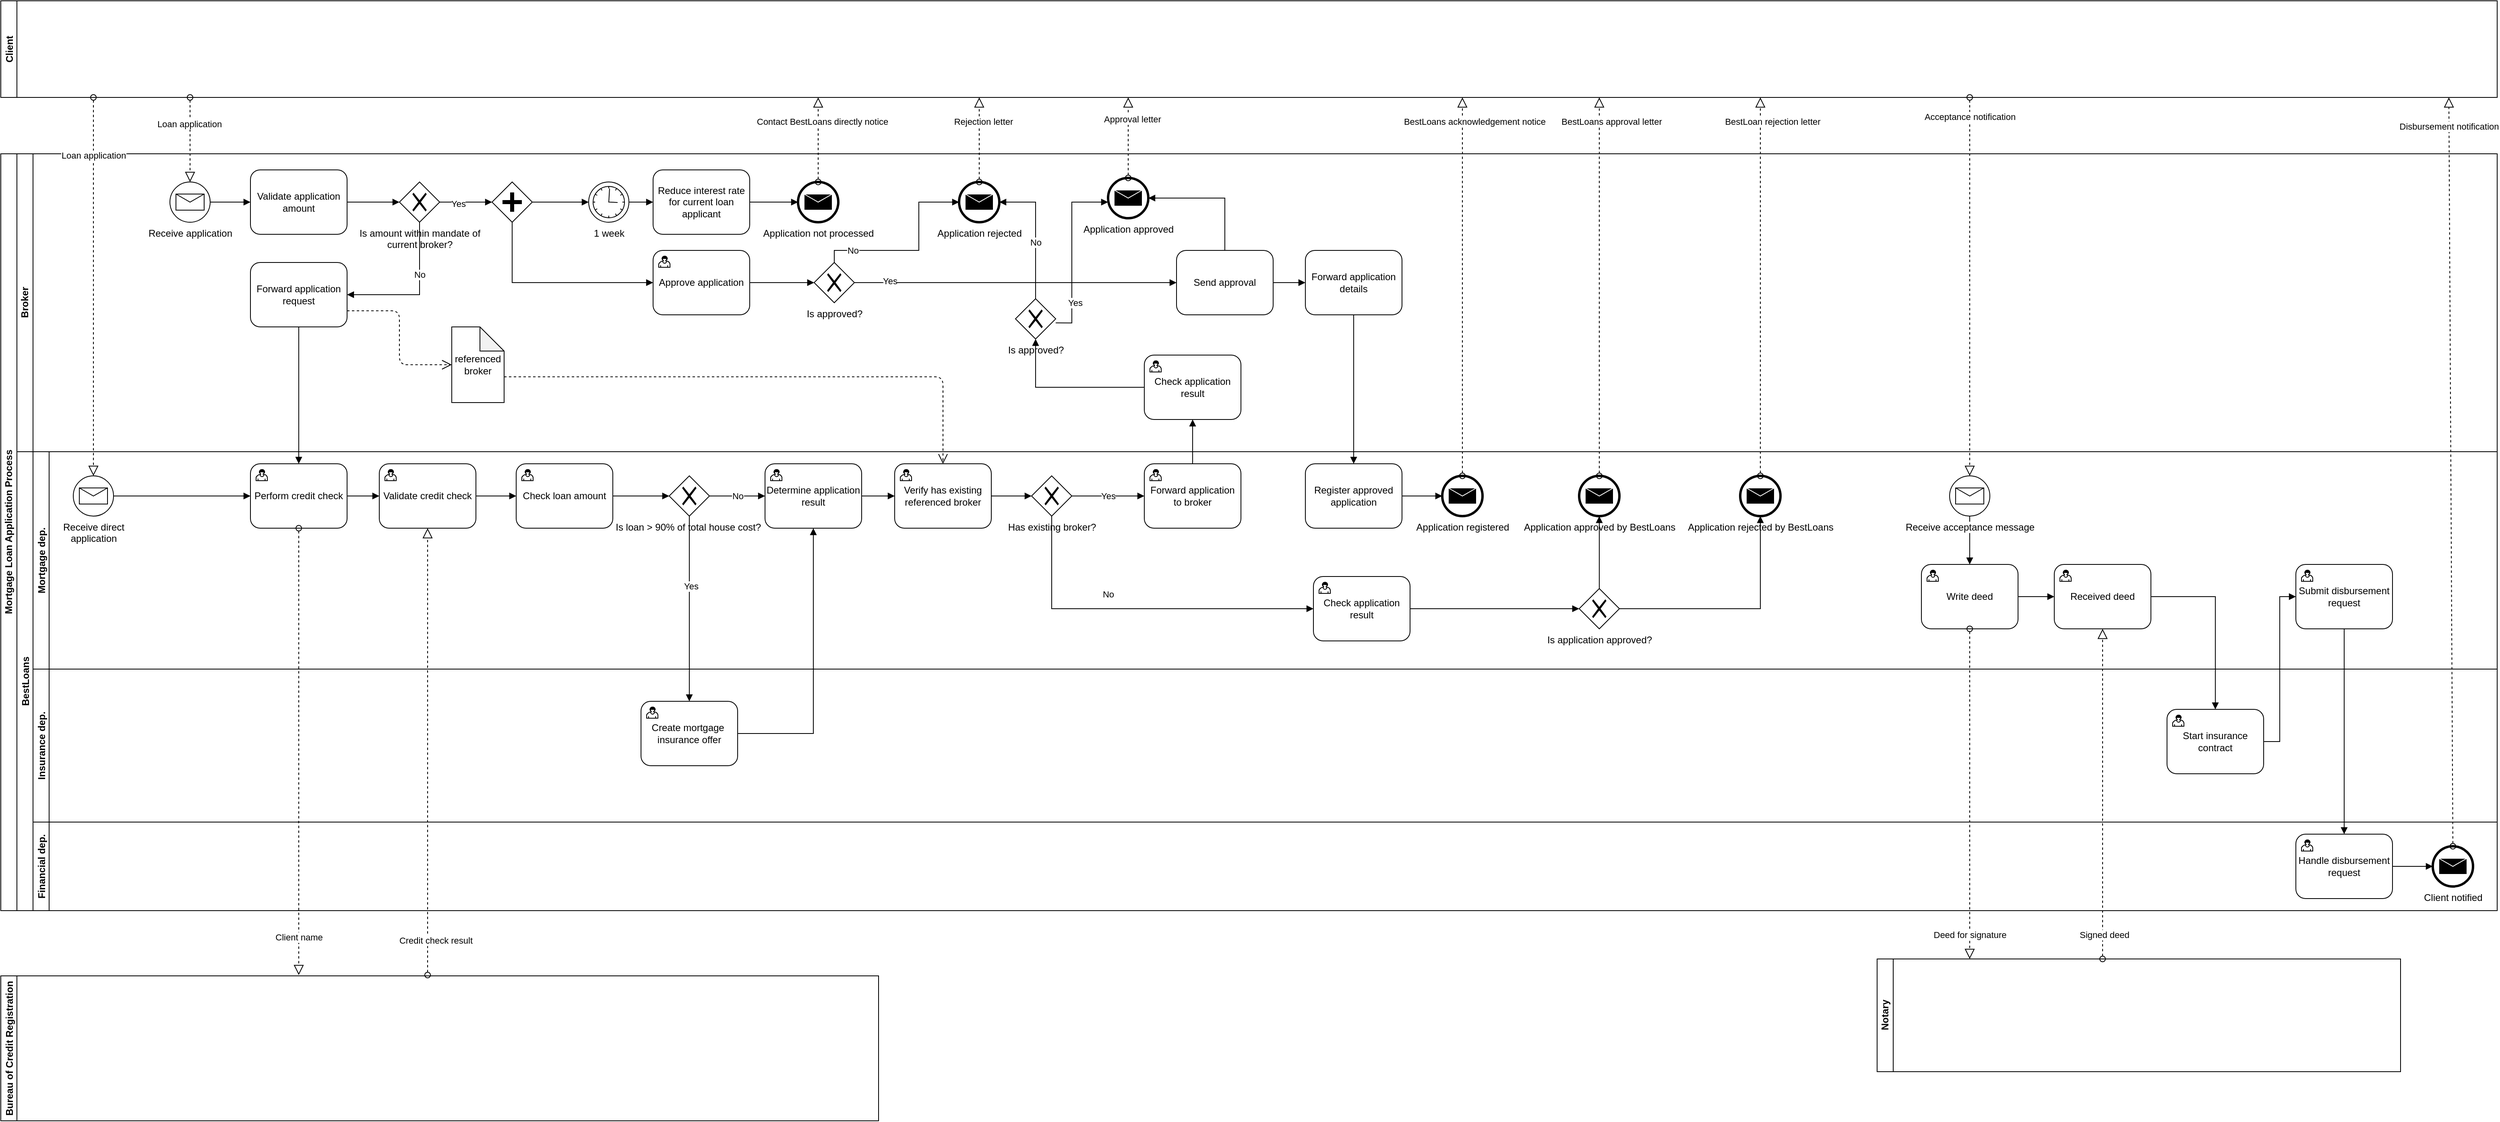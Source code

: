 <mxfile version="13.7.3" type="github">
  <diagram name="Page-1" id="2a216829-ef6e-dabb-86c1-c78162f3ba2b">
    <mxGraphModel dx="2163" dy="1298" grid="1" gridSize="10" guides="1" tooltips="1" connect="1" arrows="1" fold="1" page="1" pageScale="1" pageWidth="1169" pageHeight="827" background="#ffffff" math="0" shadow="0">
      <root>
        <mxCell id="0" />
        <mxCell id="1" parent="0" />
        <mxCell id="wCzeHHn4DnTlApi-bYVN-5" value="Bureau of Credit Registration" style="swimlane;startSize=20;horizontal=0;" vertex="1" parent="1">
          <mxGeometry x="220" y="1241" width="1090" height="180" as="geometry" />
        </mxCell>
        <mxCell id="wCzeHHn4DnTlApi-bYVN-6" value="Client" style="swimlane;startSize=20;horizontal=0;" vertex="1" parent="1">
          <mxGeometry x="220" y="30" width="3100" height="120" as="geometry" />
        </mxCell>
        <mxCell id="wCzeHHn4DnTlApi-bYVN-1" value="Mortgage Loan Application Process" style="swimlane;html=1;childLayout=stackLayout;resizeParent=1;resizeParentMax=0;horizontal=0;startSize=20;horizontalStack=0;" vertex="1" parent="1">
          <mxGeometry x="220" y="220" width="3100" height="940" as="geometry" />
        </mxCell>
        <mxCell id="wCzeHHn4DnTlApi-bYVN-3" value="Broker" style="swimlane;html=1;startSize=20;horizontal=0;" vertex="1" parent="wCzeHHn4DnTlApi-bYVN-1">
          <mxGeometry x="20" width="3080" height="370" as="geometry" />
        </mxCell>
        <mxCell id="wCzeHHn4DnTlApi-bYVN-21" style="edgeStyle=orthogonalEdgeStyle;rounded=0;orthogonalLoop=1;jettySize=auto;html=1;entryX=0;entryY=0.5;entryDx=0;entryDy=0;endArrow=block;endFill=1;" edge="1" parent="wCzeHHn4DnTlApi-bYVN-3" source="wCzeHHn4DnTlApi-bYVN-14" target="wCzeHHn4DnTlApi-bYVN-17">
          <mxGeometry relative="1" as="geometry" />
        </mxCell>
        <mxCell id="wCzeHHn4DnTlApi-bYVN-32" style="edgeStyle=orthogonalEdgeStyle;rounded=0;orthogonalLoop=1;jettySize=auto;html=1;entryX=0;entryY=0.5;entryDx=0;entryDy=0;endArrow=block;endFill=1;exitX=0.5;exitY=1;exitDx=0;exitDy=0;" edge="1" parent="wCzeHHn4DnTlApi-bYVN-3" source="wCzeHHn4DnTlApi-bYVN-31" target="wCzeHHn4DnTlApi-bYVN-25">
          <mxGeometry relative="1" as="geometry" />
        </mxCell>
        <mxCell id="wCzeHHn4DnTlApi-bYVN-42" style="edgeStyle=orthogonalEdgeStyle;rounded=0;orthogonalLoop=1;jettySize=auto;html=1;entryX=0;entryY=0.5;entryDx=0;entryDy=0;endArrow=block;endFill=1;" edge="1" parent="wCzeHHn4DnTlApi-bYVN-3" source="wCzeHHn4DnTlApi-bYVN-25" target="wCzeHHn4DnTlApi-bYVN-41">
          <mxGeometry relative="1" as="geometry" />
        </mxCell>
        <mxCell id="wCzeHHn4DnTlApi-bYVN-47" value="Application approved" style="shape=mxgraph.bpmn.shape;html=1;verticalLabelPosition=bottom;labelBackgroundColor=#ffffff;verticalAlign=top;align=center;perimeter=ellipsePerimeter;outlineConnect=0;outline=end;symbol=message;" vertex="1" parent="wCzeHHn4DnTlApi-bYVN-3">
          <mxGeometry x="1355" y="30" width="50" height="50" as="geometry" />
        </mxCell>
        <mxCell id="wCzeHHn4DnTlApi-bYVN-44" value="Application rejected" style="shape=mxgraph.bpmn.shape;html=1;verticalLabelPosition=bottom;labelBackgroundColor=#ffffff;verticalAlign=top;align=center;perimeter=ellipsePerimeter;outlineConnect=0;outline=end;symbol=message;" vertex="1" parent="wCzeHHn4DnTlApi-bYVN-3">
          <mxGeometry x="1170" y="35" width="50" height="50" as="geometry" />
        </mxCell>
        <mxCell id="wCzeHHn4DnTlApi-bYVN-35" value="Application not processed" style="shape=mxgraph.bpmn.shape;html=1;verticalLabelPosition=bottom;labelBackgroundColor=#ffffff;verticalAlign=top;align=center;perimeter=ellipsePerimeter;outlineConnect=0;outline=end;symbol=message;" vertex="1" parent="wCzeHHn4DnTlApi-bYVN-3">
          <mxGeometry x="970" y="35" width="50" height="50" as="geometry" />
        </mxCell>
        <mxCell id="wCzeHHn4DnTlApi-bYVN-43" style="edgeStyle=orthogonalEdgeStyle;rounded=0;orthogonalLoop=1;jettySize=auto;html=1;entryX=0;entryY=0.5;entryDx=0;entryDy=0;endArrow=block;endFill=1;" edge="1" parent="wCzeHHn4DnTlApi-bYVN-3" source="wCzeHHn4DnTlApi-bYVN-31" target="wCzeHHn4DnTlApi-bYVN-28">
          <mxGeometry relative="1" as="geometry" />
        </mxCell>
        <mxCell id="wCzeHHn4DnTlApi-bYVN-17" value="Validate application&lt;br&gt;amount" style="html=1;whiteSpace=wrap;rounded=1;dropTarget=0;" vertex="1" parent="wCzeHHn4DnTlApi-bYVN-3">
          <mxGeometry x="290" y="20" width="120" height="80" as="geometry" />
        </mxCell>
        <mxCell id="wCzeHHn4DnTlApi-bYVN-14" value="Receive application" style="shape=mxgraph.bpmn.shape;html=1;verticalLabelPosition=bottom;labelBackgroundColor=#ffffff;verticalAlign=top;align=center;perimeter=ellipsePerimeter;outlineConnect=0;outline=standard;symbol=message;" vertex="1" parent="wCzeHHn4DnTlApi-bYVN-3">
          <mxGeometry x="190" y="35" width="50" height="50" as="geometry" />
        </mxCell>
        <mxCell id="wCzeHHn4DnTlApi-bYVN-23" style="edgeStyle=orthogonalEdgeStyle;rounded=0;orthogonalLoop=1;jettySize=auto;html=1;entryX=0;entryY=0.5;entryDx=0;entryDy=0;endArrow=block;endFill=1;" edge="1" parent="wCzeHHn4DnTlApi-bYVN-3" source="wCzeHHn4DnTlApi-bYVN-17" target="wCzeHHn4DnTlApi-bYVN-22">
          <mxGeometry relative="1" as="geometry" />
        </mxCell>
        <mxCell id="wCzeHHn4DnTlApi-bYVN-24" style="edgeStyle=orthogonalEdgeStyle;rounded=0;orthogonalLoop=1;jettySize=auto;html=1;endArrow=block;endFill=1;entryX=0;entryY=0.5;entryDx=0;entryDy=0;" edge="1" parent="wCzeHHn4DnTlApi-bYVN-3" source="wCzeHHn4DnTlApi-bYVN-22" target="wCzeHHn4DnTlApi-bYVN-31">
          <mxGeometry relative="1" as="geometry">
            <mxPoint x="740" y="60" as="targetPoint" />
          </mxGeometry>
        </mxCell>
        <mxCell id="wCzeHHn4DnTlApi-bYVN-30" value="Yes" style="edgeLabel;html=1;align=center;verticalAlign=middle;resizable=0;points=[];" vertex="1" connectable="0" parent="wCzeHHn4DnTlApi-bYVN-24">
          <mxGeometry x="-0.3" y="-2" relative="1" as="geometry">
            <mxPoint as="offset" />
          </mxGeometry>
        </mxCell>
        <mxCell id="wCzeHHn4DnTlApi-bYVN-22" value="Is amount within mandate of&lt;br&gt;current broker?" style="shape=mxgraph.bpmn.shape;html=1;verticalLabelPosition=bottom;labelBackgroundColor=#ffffff;verticalAlign=top;align=center;perimeter=rhombusPerimeter;background=gateway;outlineConnect=0;outline=none;symbol=exclusiveGw;" vertex="1" parent="wCzeHHn4DnTlApi-bYVN-3">
          <mxGeometry x="475" y="35" width="50" height="50" as="geometry" />
        </mxCell>
        <mxCell id="wCzeHHn4DnTlApi-bYVN-34" style="edgeStyle=orthogonalEdgeStyle;rounded=0;orthogonalLoop=1;jettySize=auto;html=1;entryX=0;entryY=0.5;entryDx=0;entryDy=0;endArrow=block;endFill=1;" edge="1" parent="wCzeHHn4DnTlApi-bYVN-3" source="wCzeHHn4DnTlApi-bYVN-28" target="wCzeHHn4DnTlApi-bYVN-33">
          <mxGeometry relative="1" as="geometry" />
        </mxCell>
        <mxCell id="wCzeHHn4DnTlApi-bYVN-36" style="edgeStyle=orthogonalEdgeStyle;rounded=0;orthogonalLoop=1;jettySize=auto;html=1;entryX=0;entryY=0.5;entryDx=0;entryDy=0;endArrow=block;endFill=1;" edge="1" parent="wCzeHHn4DnTlApi-bYVN-3" source="wCzeHHn4DnTlApi-bYVN-33" target="wCzeHHn4DnTlApi-bYVN-35">
          <mxGeometry relative="1" as="geometry" />
        </mxCell>
        <mxCell id="wCzeHHn4DnTlApi-bYVN-50" style="edgeStyle=orthogonalEdgeStyle;rounded=0;orthogonalLoop=1;jettySize=auto;html=1;entryX=0;entryY=0.5;entryDx=0;entryDy=0;endArrow=block;endFill=1;exitX=0.5;exitY=0;exitDx=0;exitDy=0;" edge="1" parent="wCzeHHn4DnTlApi-bYVN-3" source="wCzeHHn4DnTlApi-bYVN-41" target="wCzeHHn4DnTlApi-bYVN-44">
          <mxGeometry relative="1" as="geometry">
            <mxPoint x="1015" y="130" as="sourcePoint" />
            <Array as="points">
              <mxPoint x="1015" y="120" />
              <mxPoint x="1120" y="120" />
              <mxPoint x="1120" y="60" />
            </Array>
          </mxGeometry>
        </mxCell>
        <mxCell id="wCzeHHn4DnTlApi-bYVN-51" value="No" style="edgeLabel;html=1;align=center;verticalAlign=middle;resizable=0;points=[];" vertex="1" connectable="0" parent="wCzeHHn4DnTlApi-bYVN-50">
          <mxGeometry x="-0.671" relative="1" as="geometry">
            <mxPoint as="offset" />
          </mxGeometry>
        </mxCell>
        <mxCell id="wCzeHHn4DnTlApi-bYVN-33" value="Reduce interest rate&lt;br&gt;for current loan applicant" style="html=1;whiteSpace=wrap;rounded=1;dropTarget=0;" vertex="1" parent="wCzeHHn4DnTlApi-bYVN-3">
          <mxGeometry x="790" y="20" width="120" height="80" as="geometry" />
        </mxCell>
        <mxCell id="wCzeHHn4DnTlApi-bYVN-59" style="edgeStyle=orthogonalEdgeStyle;rounded=0;orthogonalLoop=1;jettySize=auto;html=1;entryX=1;entryY=0.5;entryDx=0;entryDy=0;endArrow=block;endFill=1;" edge="1" parent="wCzeHHn4DnTlApi-bYVN-3" source="wCzeHHn4DnTlApi-bYVN-57" target="wCzeHHn4DnTlApi-bYVN-47">
          <mxGeometry relative="1" as="geometry">
            <Array as="points">
              <mxPoint x="1500" y="55" />
            </Array>
          </mxGeometry>
        </mxCell>
        <mxCell id="wCzeHHn4DnTlApi-bYVN-52" style="edgeStyle=orthogonalEdgeStyle;rounded=0;orthogonalLoop=1;jettySize=auto;html=1;endArrow=block;endFill=1;entryX=0;entryY=0.5;entryDx=0;entryDy=0;" edge="1" parent="wCzeHHn4DnTlApi-bYVN-3" source="wCzeHHn4DnTlApi-bYVN-41" target="wCzeHHn4DnTlApi-bYVN-57">
          <mxGeometry relative="1" as="geometry">
            <mxPoint x="1310" y="160" as="targetPoint" />
          </mxGeometry>
        </mxCell>
        <mxCell id="wCzeHHn4DnTlApi-bYVN-58" value="Yes" style="edgeLabel;html=1;align=center;verticalAlign=middle;resizable=0;points=[];" vertex="1" connectable="0" parent="wCzeHHn4DnTlApi-bYVN-52">
          <mxGeometry x="-0.779" y="2" relative="1" as="geometry">
            <mxPoint as="offset" />
          </mxGeometry>
        </mxCell>
        <mxCell id="wCzeHHn4DnTlApi-bYVN-60" style="edgeStyle=orthogonalEdgeStyle;rounded=0;orthogonalLoop=1;jettySize=auto;html=1;endArrow=block;endFill=1;entryX=0;entryY=0.5;entryDx=0;entryDy=0;" edge="1" parent="wCzeHHn4DnTlApi-bYVN-3" source="wCzeHHn4DnTlApi-bYVN-57" target="wCzeHHn4DnTlApi-bYVN-61">
          <mxGeometry relative="1" as="geometry">
            <mxPoint x="1490" y="160" as="targetPoint" />
          </mxGeometry>
        </mxCell>
        <mxCell id="wCzeHHn4DnTlApi-bYVN-28" value="1 week" style="shape=mxgraph.bpmn.shape;html=1;verticalLabelPosition=bottom;labelBackgroundColor=#ffffff;verticalAlign=top;align=center;perimeter=ellipsePerimeter;outlineConnect=0;outline=standard;symbol=timer;" vertex="1" parent="wCzeHHn4DnTlApi-bYVN-3">
          <mxGeometry x="710" y="35" width="50" height="50" as="geometry" />
        </mxCell>
        <mxCell id="wCzeHHn4DnTlApi-bYVN-31" value="" style="shape=mxgraph.bpmn.shape;html=1;verticalLabelPosition=bottom;labelBackgroundColor=#ffffff;verticalAlign=top;align=center;perimeter=rhombusPerimeter;background=gateway;outlineConnect=0;outline=none;symbol=parallelGw;" vertex="1" parent="wCzeHHn4DnTlApi-bYVN-3">
          <mxGeometry x="590" y="35" width="50" height="50" as="geometry" />
        </mxCell>
        <mxCell id="wCzeHHn4DnTlApi-bYVN-41" value="Is approved?" style="shape=mxgraph.bpmn.shape;html=1;verticalLabelPosition=bottom;labelBackgroundColor=#ffffff;verticalAlign=top;align=center;perimeter=rhombusPerimeter;background=gateway;outlineConnect=0;outline=none;symbol=exclusiveGw;" vertex="1" parent="wCzeHHn4DnTlApi-bYVN-3">
          <mxGeometry x="990" y="135" width="50" height="50" as="geometry" />
        </mxCell>
        <mxCell id="wCzeHHn4DnTlApi-bYVN-74" style="edgeStyle=orthogonalEdgeStyle;rounded=0;orthogonalLoop=1;jettySize=auto;html=1;endArrow=block;endFill=1;entryX=1;entryY=0.5;entryDx=0;entryDy=0;" edge="1" parent="wCzeHHn4DnTlApi-bYVN-3" source="wCzeHHn4DnTlApi-bYVN-22" target="wCzeHHn4DnTlApi-bYVN-77">
          <mxGeometry relative="1" as="geometry">
            <mxPoint x="400" y="160" as="targetPoint" />
            <Array as="points">
              <mxPoint x="500" y="175" />
            </Array>
          </mxGeometry>
        </mxCell>
        <mxCell id="wCzeHHn4DnTlApi-bYVN-75" value="No" style="edgeLabel;html=1;align=center;verticalAlign=middle;resizable=0;points=[];" vertex="1" connectable="0" parent="wCzeHHn4DnTlApi-bYVN-74">
          <mxGeometry x="-0.675" y="3" relative="1" as="geometry">
            <mxPoint x="-3" y="35.83" as="offset" />
          </mxGeometry>
        </mxCell>
        <mxCell id="wCzeHHn4DnTlApi-bYVN-25" value="Approve application" style="html=1;whiteSpace=wrap;rounded=1;dropTarget=0;" vertex="1" parent="wCzeHHn4DnTlApi-bYVN-3">
          <mxGeometry x="790" y="120" width="120" height="80" as="geometry" />
        </mxCell>
        <mxCell id="wCzeHHn4DnTlApi-bYVN-26" value="" style="html=1;shape=mxgraph.bpmn.user_task;outlineConnect=0;" vertex="1" parent="wCzeHHn4DnTlApi-bYVN-25">
          <mxGeometry width="14" height="14" relative="1" as="geometry">
            <mxPoint x="7" y="7" as="offset" />
          </mxGeometry>
        </mxCell>
        <mxCell id="wCzeHHn4DnTlApi-bYVN-61" value="Forward application details" style="html=1;whiteSpace=wrap;rounded=1;dropTarget=0;" vertex="1" parent="wCzeHHn4DnTlApi-bYVN-3">
          <mxGeometry x="1600" y="120" width="120" height="80" as="geometry" />
        </mxCell>
        <mxCell id="wCzeHHn4DnTlApi-bYVN-128" style="edgeStyle=orthogonalEdgeStyle;rounded=0;orthogonalLoop=1;jettySize=auto;html=1;startArrow=none;startFill=0;endArrow=block;endFill=1;entryX=0;entryY=0.5;entryDx=0;entryDy=0;" edge="1" parent="wCzeHHn4DnTlApi-bYVN-3">
          <mxGeometry relative="1" as="geometry">
            <mxPoint x="1289.941" y="210.059" as="sourcePoint" />
            <mxPoint x="1355" y="60" as="targetPoint" />
            <Array as="points">
              <mxPoint x="1310" y="210" />
              <mxPoint x="1310" y="60" />
            </Array>
          </mxGeometry>
        </mxCell>
        <mxCell id="wCzeHHn4DnTlApi-bYVN-129" value="Yes" style="edgeLabel;html=1;align=center;verticalAlign=middle;resizable=0;points=[];" vertex="1" connectable="0" parent="wCzeHHn4DnTlApi-bYVN-128">
          <mxGeometry x="-0.5" y="-4" relative="1" as="geometry">
            <mxPoint y="8.88" as="offset" />
          </mxGeometry>
        </mxCell>
        <mxCell id="wCzeHHn4DnTlApi-bYVN-77" value="Forward application&lt;br&gt;request" style="html=1;whiteSpace=wrap;rounded=1;dropTarget=0;" vertex="1" parent="wCzeHHn4DnTlApi-bYVN-3">
          <mxGeometry x="290" y="135" width="120" height="80" as="geometry" />
        </mxCell>
        <mxCell id="wCzeHHn4DnTlApi-bYVN-57" value="Send approval" style="html=1;whiteSpace=wrap;rounded=1;dropTarget=0;" vertex="1" parent="wCzeHHn4DnTlApi-bYVN-3">
          <mxGeometry x="1440" y="120" width="120" height="80" as="geometry" />
        </mxCell>
        <mxCell id="wCzeHHn4DnTlApi-bYVN-107" value="" style="startArrow=none;startFill=0;startSize=7;endArrow=open;endFill=0;endSize=10;dashed=1;html=1;exitX=1;exitY=0.75;exitDx=0;exitDy=0;edgeStyle=orthogonalEdgeStyle;entryX=0;entryY=0.5;entryDx=0;entryDy=0;entryPerimeter=0;" edge="1" parent="wCzeHHn4DnTlApi-bYVN-3" source="wCzeHHn4DnTlApi-bYVN-77" target="wCzeHHn4DnTlApi-bYVN-106">
          <mxGeometry width="100" relative="1" as="geometry">
            <mxPoint x="420" y="190" as="sourcePoint" />
            <mxPoint x="530" y="194" as="targetPoint" />
          </mxGeometry>
        </mxCell>
        <mxCell id="wCzeHHn4DnTlApi-bYVN-127" value="No" style="edgeStyle=orthogonalEdgeStyle;rounded=0;orthogonalLoop=1;jettySize=auto;html=1;entryX=1;entryY=0.5;entryDx=0;entryDy=0;startArrow=none;startFill=0;endArrow=block;endFill=1;exitX=0.5;exitY=0;exitDx=0;exitDy=0;" edge="1" parent="wCzeHHn4DnTlApi-bYVN-3" source="wCzeHHn4DnTlApi-bYVN-125" target="wCzeHHn4DnTlApi-bYVN-44">
          <mxGeometry x="-0.454" y="-25" relative="1" as="geometry">
            <mxPoint x="-25" y="-25" as="offset" />
          </mxGeometry>
        </mxCell>
        <mxCell id="wCzeHHn4DnTlApi-bYVN-125" value="Is approved?" style="shape=mxgraph.bpmn.shape;html=1;verticalLabelPosition=bottom;labelBackgroundColor=#ffffff;verticalAlign=top;align=center;perimeter=rhombusPerimeter;background=gateway;outlineConnect=0;outline=none;symbol=exclusiveGw;" vertex="1" parent="wCzeHHn4DnTlApi-bYVN-3">
          <mxGeometry x="1240" y="180" width="50" height="50" as="geometry" />
        </mxCell>
        <mxCell id="wCzeHHn4DnTlApi-bYVN-106" value="referenced&lt;br&gt;broker" style="shape=note;whiteSpace=wrap;html=1;backgroundOutline=1;darkOpacity=0.05;" vertex="1" parent="wCzeHHn4DnTlApi-bYVN-3">
          <mxGeometry x="540" y="215" width="65" height="94" as="geometry" />
        </mxCell>
        <mxCell id="wCzeHHn4DnTlApi-bYVN-126" style="edgeStyle=orthogonalEdgeStyle;rounded=0;orthogonalLoop=1;jettySize=auto;html=1;entryX=0.5;entryY=1;entryDx=0;entryDy=0;startArrow=none;startFill=0;endArrow=block;endFill=1;" edge="1" parent="wCzeHHn4DnTlApi-bYVN-3" source="wCzeHHn4DnTlApi-bYVN-122" target="wCzeHHn4DnTlApi-bYVN-125">
          <mxGeometry relative="1" as="geometry" />
        </mxCell>
        <mxCell id="wCzeHHn4DnTlApi-bYVN-122" value="Check application result" style="html=1;whiteSpace=wrap;rounded=1;dropTarget=0;" vertex="1" parent="wCzeHHn4DnTlApi-bYVN-3">
          <mxGeometry x="1400" y="250" width="120" height="80" as="geometry" />
        </mxCell>
        <mxCell id="wCzeHHn4DnTlApi-bYVN-123" value="" style="html=1;shape=mxgraph.bpmn.user_task;outlineConnect=0;" vertex="1" parent="wCzeHHn4DnTlApi-bYVN-122">
          <mxGeometry width="14" height="14" relative="1" as="geometry">
            <mxPoint x="7" y="7" as="offset" />
          </mxGeometry>
        </mxCell>
        <mxCell id="wCzeHHn4DnTlApi-bYVN-9" value="BestLoans" style="swimlane;startSize=20;horizontal=0;" vertex="1" parent="wCzeHHn4DnTlApi-bYVN-1">
          <mxGeometry x="20" y="370" width="3080" height="570" as="geometry" />
        </mxCell>
        <mxCell id="wCzeHHn4DnTlApi-bYVN-10" value="Mortgage dep." style="swimlane;startSize=20;horizontal=0;" vertex="1" parent="wCzeHHn4DnTlApi-bYVN-9">
          <mxGeometry x="20" width="3060" height="270" as="geometry" />
        </mxCell>
        <mxCell id="wCzeHHn4DnTlApi-bYVN-76" style="edgeStyle=orthogonalEdgeStyle;rounded=0;orthogonalLoop=1;jettySize=auto;html=1;endArrow=block;endFill=1;" edge="1" parent="wCzeHHn4DnTlApi-bYVN-10" source="wCzeHHn4DnTlApi-bYVN-69" target="wCzeHHn4DnTlApi-bYVN-72">
          <mxGeometry relative="1" as="geometry" />
        </mxCell>
        <mxCell id="wCzeHHn4DnTlApi-bYVN-104" value="Verify has existing referenced broker" style="html=1;whiteSpace=wrap;rounded=1;dropTarget=0;" vertex="1" parent="wCzeHHn4DnTlApi-bYVN-10">
          <mxGeometry x="1070" y="15" width="120" height="80" as="geometry" />
        </mxCell>
        <mxCell id="wCzeHHn4DnTlApi-bYVN-105" value="" style="html=1;shape=mxgraph.bpmn.user_task;outlineConnect=0;" vertex="1" parent="wCzeHHn4DnTlApi-bYVN-104">
          <mxGeometry width="14" height="14" relative="1" as="geometry">
            <mxPoint x="7" y="7" as="offset" />
          </mxGeometry>
        </mxCell>
        <mxCell id="wCzeHHn4DnTlApi-bYVN-111" value="Has existing broker?" style="shape=mxgraph.bpmn.shape;html=1;verticalLabelPosition=bottom;labelBackgroundColor=#ffffff;verticalAlign=top;align=center;perimeter=rhombusPerimeter;background=gateway;outlineConnect=0;outline=none;symbol=exclusiveGw;" vertex="1" parent="wCzeHHn4DnTlApi-bYVN-10">
          <mxGeometry x="1240" y="30" width="50" height="50" as="geometry" />
        </mxCell>
        <mxCell id="wCzeHHn4DnTlApi-bYVN-119" value="Forward application&lt;br&gt;to broker" style="html=1;whiteSpace=wrap;rounded=1;dropTarget=0;" vertex="1" parent="wCzeHHn4DnTlApi-bYVN-10">
          <mxGeometry x="1380" y="15" width="120" height="80" as="geometry" />
        </mxCell>
        <mxCell id="wCzeHHn4DnTlApi-bYVN-120" value="" style="html=1;shape=mxgraph.bpmn.user_task;outlineConnect=0;" vertex="1" parent="wCzeHHn4DnTlApi-bYVN-119">
          <mxGeometry width="14" height="14" relative="1" as="geometry">
            <mxPoint x="7" y="7" as="offset" />
          </mxGeometry>
        </mxCell>
        <mxCell id="wCzeHHn4DnTlApi-bYVN-62" value="Register approved application" style="html=1;whiteSpace=wrap;rounded=1;dropTarget=0;" vertex="1" parent="wCzeHHn4DnTlApi-bYVN-10">
          <mxGeometry x="1580" y="15" width="120" height="80" as="geometry" />
        </mxCell>
        <mxCell id="wCzeHHn4DnTlApi-bYVN-143" value="Determine application result" style="html=1;whiteSpace=wrap;rounded=1;dropTarget=0;" vertex="1" parent="wCzeHHn4DnTlApi-bYVN-10">
          <mxGeometry x="909" y="15" width="120" height="80" as="geometry" />
        </mxCell>
        <mxCell id="wCzeHHn4DnTlApi-bYVN-144" value="" style="html=1;shape=mxgraph.bpmn.user_task;outlineConnect=0;" vertex="1" parent="wCzeHHn4DnTlApi-bYVN-143">
          <mxGeometry width="14" height="14" relative="1" as="geometry">
            <mxPoint x="7" y="7" as="offset" />
          </mxGeometry>
        </mxCell>
        <mxCell id="wCzeHHn4DnTlApi-bYVN-114" value="Application approved by BestLoans" style="shape=mxgraph.bpmn.shape;html=1;verticalLabelPosition=bottom;labelBackgroundColor=#ffffff;verticalAlign=top;align=center;perimeter=ellipsePerimeter;outlineConnect=0;outline=end;symbol=message;" vertex="1" parent="wCzeHHn4DnTlApi-bYVN-10">
          <mxGeometry x="1920" y="30" width="50" height="50" as="geometry" />
        </mxCell>
        <mxCell id="wCzeHHn4DnTlApi-bYVN-117" style="edgeStyle=orthogonalEdgeStyle;rounded=0;orthogonalLoop=1;jettySize=auto;html=1;entryX=0;entryY=0.5;entryDx=0;entryDy=0;startArrow=none;startFill=0;endArrow=block;endFill=1;" edge="1" parent="wCzeHHn4DnTlApi-bYVN-10" source="wCzeHHn4DnTlApi-bYVN-81" target="wCzeHHn4DnTlApi-bYVN-95">
          <mxGeometry relative="1" as="geometry" />
        </mxCell>
        <mxCell id="wCzeHHn4DnTlApi-bYVN-81" value="Validate credit check" style="html=1;whiteSpace=wrap;rounded=1;dropTarget=0;" vertex="1" parent="wCzeHHn4DnTlApi-bYVN-10">
          <mxGeometry x="430" y="15" width="120" height="80" as="geometry" />
        </mxCell>
        <mxCell id="wCzeHHn4DnTlApi-bYVN-82" value="" style="html=1;shape=mxgraph.bpmn.user_task;outlineConnect=0;" vertex="1" parent="wCzeHHn4DnTlApi-bYVN-81">
          <mxGeometry width="14" height="14" relative="1" as="geometry">
            <mxPoint x="7" y="7" as="offset" />
          </mxGeometry>
        </mxCell>
        <mxCell id="wCzeHHn4DnTlApi-bYVN-69" value="Receive direct &lt;br&gt;application" style="shape=mxgraph.bpmn.shape;html=1;verticalLabelPosition=bottom;labelBackgroundColor=#ffffff;verticalAlign=top;align=center;perimeter=ellipsePerimeter;outlineConnect=0;outline=standard;symbol=message;" vertex="1" parent="wCzeHHn4DnTlApi-bYVN-10">
          <mxGeometry x="50" y="30" width="50" height="50" as="geometry" />
        </mxCell>
        <mxCell id="wCzeHHn4DnTlApi-bYVN-65" style="edgeStyle=orthogonalEdgeStyle;rounded=0;orthogonalLoop=1;jettySize=auto;html=1;entryX=0;entryY=0.5;entryDx=0;entryDy=0;endArrow=block;endFill=1;" edge="1" parent="wCzeHHn4DnTlApi-bYVN-10" source="wCzeHHn4DnTlApi-bYVN-62" target="wCzeHHn4DnTlApi-bYVN-63">
          <mxGeometry relative="1" as="geometry" />
        </mxCell>
        <mxCell id="wCzeHHn4DnTlApi-bYVN-85" style="edgeStyle=orthogonalEdgeStyle;rounded=0;orthogonalLoop=1;jettySize=auto;html=1;entryX=0;entryY=0.5;entryDx=0;entryDy=0;endArrow=block;endFill=1;" edge="1" parent="wCzeHHn4DnTlApi-bYVN-10" source="wCzeHHn4DnTlApi-bYVN-72" target="wCzeHHn4DnTlApi-bYVN-81">
          <mxGeometry relative="1" as="geometry" />
        </mxCell>
        <mxCell id="wCzeHHn4DnTlApi-bYVN-72" value="Perform credit check" style="html=1;whiteSpace=wrap;rounded=1;dropTarget=0;" vertex="1" parent="wCzeHHn4DnTlApi-bYVN-10">
          <mxGeometry x="270" y="15" width="120" height="80" as="geometry" />
        </mxCell>
        <mxCell id="wCzeHHn4DnTlApi-bYVN-73" value="" style="html=1;shape=mxgraph.bpmn.user_task;outlineConnect=0;" vertex="1" parent="wCzeHHn4DnTlApi-bYVN-72">
          <mxGeometry width="14" height="14" relative="1" as="geometry">
            <mxPoint x="7" y="7" as="offset" />
          </mxGeometry>
        </mxCell>
        <mxCell id="wCzeHHn4DnTlApi-bYVN-110" value="No" style="edgeStyle=orthogonalEdgeStyle;rounded=0;orthogonalLoop=1;jettySize=auto;html=1;startArrow=none;startFill=0;endArrow=block;endFill=1;entryX=0;entryY=0.5;entryDx=0;entryDy=0;" edge="1" parent="wCzeHHn4DnTlApi-bYVN-10" source="wCzeHHn4DnTlApi-bYVN-97" target="wCzeHHn4DnTlApi-bYVN-143">
          <mxGeometry relative="1" as="geometry">
            <mxPoint x="900" y="55" as="targetPoint" />
          </mxGeometry>
        </mxCell>
        <mxCell id="wCzeHHn4DnTlApi-bYVN-97" value="Is loan &amp;gt; 90% of total house cost?&amp;nbsp;" style="shape=mxgraph.bpmn.shape;html=1;verticalLabelPosition=bottom;labelBackgroundColor=#ffffff;verticalAlign=top;align=center;perimeter=rhombusPerimeter;background=gateway;outlineConnect=0;outline=none;symbol=exclusiveGw;" vertex="1" parent="wCzeHHn4DnTlApi-bYVN-10">
          <mxGeometry x="790" y="30" width="50" height="50" as="geometry" />
        </mxCell>
        <mxCell id="wCzeHHn4DnTlApi-bYVN-98" style="edgeStyle=orthogonalEdgeStyle;rounded=0;orthogonalLoop=1;jettySize=auto;html=1;entryX=0;entryY=0.5;entryDx=0;entryDy=0;endArrow=block;endFill=1;" edge="1" parent="wCzeHHn4DnTlApi-bYVN-10" source="wCzeHHn4DnTlApi-bYVN-95" target="wCzeHHn4DnTlApi-bYVN-97">
          <mxGeometry relative="1" as="geometry" />
        </mxCell>
        <mxCell id="wCzeHHn4DnTlApi-bYVN-95" value="Check loan amount" style="html=1;whiteSpace=wrap;rounded=1;dropTarget=0;" vertex="1" parent="wCzeHHn4DnTlApi-bYVN-10">
          <mxGeometry x="600" y="15" width="120" height="80" as="geometry" />
        </mxCell>
        <mxCell id="wCzeHHn4DnTlApi-bYVN-96" value="" style="html=1;shape=mxgraph.bpmn.user_task;outlineConnect=0;" vertex="1" parent="wCzeHHn4DnTlApi-bYVN-95">
          <mxGeometry width="14" height="14" relative="1" as="geometry">
            <mxPoint x="7" y="7" as="offset" />
          </mxGeometry>
        </mxCell>
        <mxCell id="wCzeHHn4DnTlApi-bYVN-112" style="edgeStyle=orthogonalEdgeStyle;rounded=0;orthogonalLoop=1;jettySize=auto;html=1;entryX=0;entryY=0.5;entryDx=0;entryDy=0;startArrow=none;startFill=0;endArrow=block;endFill=1;" edge="1" parent="wCzeHHn4DnTlApi-bYVN-10" source="wCzeHHn4DnTlApi-bYVN-104" target="wCzeHHn4DnTlApi-bYVN-111">
          <mxGeometry relative="1" as="geometry" />
        </mxCell>
        <mxCell id="wCzeHHn4DnTlApi-bYVN-121" value="Yes" style="edgeStyle=orthogonalEdgeStyle;rounded=0;orthogonalLoop=1;jettySize=auto;html=1;entryX=0;entryY=0.5;entryDx=0;entryDy=0;startArrow=none;startFill=0;endArrow=block;endFill=1;" edge="1" parent="wCzeHHn4DnTlApi-bYVN-10" source="wCzeHHn4DnTlApi-bYVN-111" target="wCzeHHn4DnTlApi-bYVN-119">
          <mxGeometry relative="1" as="geometry" />
        </mxCell>
        <mxCell id="wCzeHHn4DnTlApi-bYVN-113" style="edgeStyle=orthogonalEdgeStyle;rounded=0;orthogonalLoop=1;jettySize=auto;html=1;startArrow=none;startFill=0;endArrow=block;endFill=1;entryX=0;entryY=0.5;entryDx=0;entryDy=0;exitX=0.5;exitY=1;exitDx=0;exitDy=0;" edge="1" parent="wCzeHHn4DnTlApi-bYVN-10" source="wCzeHHn4DnTlApi-bYVN-111" target="wCzeHHn4DnTlApi-bYVN-132">
          <mxGeometry relative="1" as="geometry">
            <mxPoint x="1610" y="190" as="targetPoint" />
            <Array as="points">
              <mxPoint x="1265" y="195" />
            </Array>
          </mxGeometry>
        </mxCell>
        <mxCell id="wCzeHHn4DnTlApi-bYVN-118" value="No" style="edgeLabel;html=1;align=center;verticalAlign=middle;resizable=0;points=[];" vertex="1" connectable="0" parent="wCzeHHn4DnTlApi-bYVN-113">
          <mxGeometry x="-0.719" y="35" relative="1" as="geometry">
            <mxPoint x="35" y="35" as="offset" />
          </mxGeometry>
        </mxCell>
        <mxCell id="wCzeHHn4DnTlApi-bYVN-139" value="Application rejected by BestLoans" style="shape=mxgraph.bpmn.shape;html=1;verticalLabelPosition=bottom;labelBackgroundColor=#ffffff;verticalAlign=top;align=center;perimeter=ellipsePerimeter;outlineConnect=0;outline=end;symbol=message;" vertex="1" parent="wCzeHHn4DnTlApi-bYVN-10">
          <mxGeometry x="2120" y="30" width="50" height="50" as="geometry" />
        </mxCell>
        <mxCell id="wCzeHHn4DnTlApi-bYVN-63" value="Application registered" style="shape=mxgraph.bpmn.shape;html=1;verticalLabelPosition=bottom;labelBackgroundColor=#ffffff;verticalAlign=top;align=center;perimeter=ellipsePerimeter;outlineConnect=0;outline=end;symbol=message;" vertex="1" parent="wCzeHHn4DnTlApi-bYVN-10">
          <mxGeometry x="1750" y="30" width="50" height="50" as="geometry" />
        </mxCell>
        <mxCell id="wCzeHHn4DnTlApi-bYVN-158" style="edgeStyle=orthogonalEdgeStyle;rounded=0;orthogonalLoop=1;jettySize=auto;html=1;entryX=0.5;entryY=0;entryDx=0;entryDy=0;startArrow=none;startFill=0;endArrow=block;endFill=1;" edge="1" parent="wCzeHHn4DnTlApi-bYVN-10" source="wCzeHHn4DnTlApi-bYVN-153" target="wCzeHHn4DnTlApi-bYVN-156">
          <mxGeometry relative="1" as="geometry" />
        </mxCell>
        <mxCell id="wCzeHHn4DnTlApi-bYVN-153" value="Receive acceptance message" style="shape=mxgraph.bpmn.shape;html=1;verticalLabelPosition=bottom;labelBackgroundColor=#ffffff;verticalAlign=top;align=center;perimeter=ellipsePerimeter;outlineConnect=0;outline=standard;symbol=message;" vertex="1" parent="wCzeHHn4DnTlApi-bYVN-10">
          <mxGeometry x="2380" y="30" width="50" height="50" as="geometry" />
        </mxCell>
        <mxCell id="wCzeHHn4DnTlApi-bYVN-170" value="Submit disbursement request" style="html=1;whiteSpace=wrap;rounded=1;dropTarget=0;" vertex="1" parent="wCzeHHn4DnTlApi-bYVN-10">
          <mxGeometry x="2810" y="140" width="120" height="80" as="geometry" />
        </mxCell>
        <mxCell id="wCzeHHn4DnTlApi-bYVN-171" value="" style="html=1;shape=mxgraph.bpmn.user_task;outlineConnect=0;" vertex="1" parent="wCzeHHn4DnTlApi-bYVN-170">
          <mxGeometry width="14" height="14" relative="1" as="geometry">
            <mxPoint x="7" y="7" as="offset" />
          </mxGeometry>
        </mxCell>
        <mxCell id="wCzeHHn4DnTlApi-bYVN-162" value="Received deed" style="html=1;whiteSpace=wrap;rounded=1;dropTarget=0;" vertex="1" parent="wCzeHHn4DnTlApi-bYVN-10">
          <mxGeometry x="2510" y="140" width="120" height="80" as="geometry" />
        </mxCell>
        <mxCell id="wCzeHHn4DnTlApi-bYVN-163" value="" style="html=1;shape=mxgraph.bpmn.user_task;outlineConnect=0;" vertex="1" parent="wCzeHHn4DnTlApi-bYVN-162">
          <mxGeometry width="14" height="14" relative="1" as="geometry">
            <mxPoint x="7" y="7" as="offset" />
          </mxGeometry>
        </mxCell>
        <mxCell id="wCzeHHn4DnTlApi-bYVN-164" style="edgeStyle=orthogonalEdgeStyle;rounded=0;orthogonalLoop=1;jettySize=auto;html=1;entryX=0;entryY=0.5;entryDx=0;entryDy=0;startArrow=none;startFill=0;endArrow=block;endFill=1;" edge="1" parent="wCzeHHn4DnTlApi-bYVN-10" source="wCzeHHn4DnTlApi-bYVN-156" target="wCzeHHn4DnTlApi-bYVN-162">
          <mxGeometry relative="1" as="geometry" />
        </mxCell>
        <mxCell id="wCzeHHn4DnTlApi-bYVN-156" value="Write deed" style="html=1;whiteSpace=wrap;rounded=1;dropTarget=0;" vertex="1" parent="wCzeHHn4DnTlApi-bYVN-10">
          <mxGeometry x="2345" y="140" width="120" height="80" as="geometry" />
        </mxCell>
        <mxCell id="wCzeHHn4DnTlApi-bYVN-157" value="" style="html=1;shape=mxgraph.bpmn.user_task;outlineConnect=0;" vertex="1" parent="wCzeHHn4DnTlApi-bYVN-156">
          <mxGeometry width="14" height="14" relative="1" as="geometry">
            <mxPoint x="7" y="7" as="offset" />
          </mxGeometry>
        </mxCell>
        <mxCell id="wCzeHHn4DnTlApi-bYVN-132" value="Check application result" style="html=1;whiteSpace=wrap;rounded=1;dropTarget=0;" vertex="1" parent="wCzeHHn4DnTlApi-bYVN-10">
          <mxGeometry x="1590" y="155" width="120" height="80" as="geometry" />
        </mxCell>
        <mxCell id="wCzeHHn4DnTlApi-bYVN-133" value="" style="html=1;shape=mxgraph.bpmn.user_task;outlineConnect=0;" vertex="1" parent="wCzeHHn4DnTlApi-bYVN-132">
          <mxGeometry width="14" height="14" relative="1" as="geometry">
            <mxPoint x="7" y="7" as="offset" />
          </mxGeometry>
        </mxCell>
        <mxCell id="wCzeHHn4DnTlApi-bYVN-138" style="edgeStyle=orthogonalEdgeStyle;rounded=0;orthogonalLoop=1;jettySize=auto;html=1;entryX=0;entryY=0.5;entryDx=0;entryDy=0;startArrow=none;startFill=0;endArrow=block;endFill=1;exitX=1;exitY=0.5;exitDx=0;exitDy=0;" edge="1" parent="wCzeHHn4DnTlApi-bYVN-10" source="wCzeHHn4DnTlApi-bYVN-132" target="wCzeHHn4DnTlApi-bYVN-134">
          <mxGeometry relative="1" as="geometry">
            <mxPoint x="1060" y="65" as="sourcePoint" />
            <mxPoint x="1130" y="65" as="targetPoint" />
          </mxGeometry>
        </mxCell>
        <mxCell id="wCzeHHn4DnTlApi-bYVN-149" style="edgeStyle=orthogonalEdgeStyle;rounded=0;orthogonalLoop=1;jettySize=auto;html=1;entryX=0.5;entryY=1;entryDx=0;entryDy=0;startArrow=none;startFill=0;endArrow=block;endFill=1;" edge="1" parent="wCzeHHn4DnTlApi-bYVN-10" source="wCzeHHn4DnTlApi-bYVN-134" target="wCzeHHn4DnTlApi-bYVN-114">
          <mxGeometry relative="1" as="geometry" />
        </mxCell>
        <mxCell id="wCzeHHn4DnTlApi-bYVN-150" style="edgeStyle=orthogonalEdgeStyle;rounded=0;orthogonalLoop=1;jettySize=auto;html=1;entryX=0.5;entryY=1;entryDx=0;entryDy=0;startArrow=none;startFill=0;endArrow=block;endFill=1;" edge="1" parent="wCzeHHn4DnTlApi-bYVN-10" source="wCzeHHn4DnTlApi-bYVN-134" target="wCzeHHn4DnTlApi-bYVN-139">
          <mxGeometry relative="1" as="geometry" />
        </mxCell>
        <mxCell id="wCzeHHn4DnTlApi-bYVN-134" value="Is application approved?" style="shape=mxgraph.bpmn.shape;html=1;verticalLabelPosition=bottom;labelBackgroundColor=#ffffff;verticalAlign=top;align=center;perimeter=rhombusPerimeter;background=gateway;outlineConnect=0;outline=none;symbol=exclusiveGw;" vertex="1" parent="wCzeHHn4DnTlApi-bYVN-10">
          <mxGeometry x="1920" y="170" width="50" height="50" as="geometry" />
        </mxCell>
        <mxCell id="wCzeHHn4DnTlApi-bYVN-11" value="Insurance dep." style="swimlane;startSize=20;horizontal=0;" vertex="1" parent="wCzeHHn4DnTlApi-bYVN-9">
          <mxGeometry x="20" y="270" width="3060" height="190" as="geometry" />
        </mxCell>
        <mxCell id="wCzeHHn4DnTlApi-bYVN-167" value="Start insurance contract" style="html=1;whiteSpace=wrap;rounded=1;dropTarget=0;" vertex="1" parent="wCzeHHn4DnTlApi-bYVN-11">
          <mxGeometry x="2650" y="50" width="120" height="80" as="geometry" />
        </mxCell>
        <mxCell id="wCzeHHn4DnTlApi-bYVN-168" value="" style="html=1;shape=mxgraph.bpmn.user_task;outlineConnect=0;" vertex="1" parent="wCzeHHn4DnTlApi-bYVN-167">
          <mxGeometry width="14" height="14" relative="1" as="geometry">
            <mxPoint x="7" y="7" as="offset" />
          </mxGeometry>
        </mxCell>
        <mxCell id="wCzeHHn4DnTlApi-bYVN-101" value="Create mortgage&amp;nbsp;&lt;br&gt;insurance offer" style="html=1;whiteSpace=wrap;rounded=1;dropTarget=0;" vertex="1" parent="wCzeHHn4DnTlApi-bYVN-9">
          <mxGeometry x="775" y="310" width="120" height="80" as="geometry" />
        </mxCell>
        <mxCell id="wCzeHHn4DnTlApi-bYVN-102" value="" style="html=1;shape=mxgraph.bpmn.user_task;outlineConnect=0;" vertex="1" parent="wCzeHHn4DnTlApi-bYVN-101">
          <mxGeometry width="14" height="14" relative="1" as="geometry">
            <mxPoint x="7" y="7" as="offset" />
          </mxGeometry>
        </mxCell>
        <mxCell id="wCzeHHn4DnTlApi-bYVN-12" value="Financial dep." style="swimlane;startSize=20;horizontal=0;" vertex="1" parent="wCzeHHn4DnTlApi-bYVN-9">
          <mxGeometry x="20" y="460" width="3060" height="110" as="geometry" />
        </mxCell>
        <mxCell id="wCzeHHn4DnTlApi-bYVN-176" style="edgeStyle=orthogonalEdgeStyle;rounded=0;orthogonalLoop=1;jettySize=auto;html=1;entryX=0;entryY=0.5;entryDx=0;entryDy=0;startArrow=none;startFill=0;endArrow=block;endFill=1;" edge="1" parent="wCzeHHn4DnTlApi-bYVN-12" source="wCzeHHn4DnTlApi-bYVN-173" target="wCzeHHn4DnTlApi-bYVN-175">
          <mxGeometry relative="1" as="geometry" />
        </mxCell>
        <mxCell id="wCzeHHn4DnTlApi-bYVN-173" value="Handle disbursement request" style="html=1;whiteSpace=wrap;rounded=1;dropTarget=0;" vertex="1" parent="wCzeHHn4DnTlApi-bYVN-12">
          <mxGeometry x="2810" y="15" width="120" height="80" as="geometry" />
        </mxCell>
        <mxCell id="wCzeHHn4DnTlApi-bYVN-174" value="" style="html=1;shape=mxgraph.bpmn.user_task;outlineConnect=0;" vertex="1" parent="wCzeHHn4DnTlApi-bYVN-173">
          <mxGeometry width="14" height="14" relative="1" as="geometry">
            <mxPoint x="7" y="7" as="offset" />
          </mxGeometry>
        </mxCell>
        <mxCell id="wCzeHHn4DnTlApi-bYVN-175" value="Client notified" style="shape=mxgraph.bpmn.shape;html=1;verticalLabelPosition=bottom;labelBackgroundColor=#ffffff;verticalAlign=top;align=center;perimeter=ellipsePerimeter;outlineConnect=0;outline=end;symbol=message;" vertex="1" parent="wCzeHHn4DnTlApi-bYVN-12">
          <mxGeometry x="2980" y="30" width="50" height="50" as="geometry" />
        </mxCell>
        <mxCell id="wCzeHHn4DnTlApi-bYVN-99" style="edgeStyle=orthogonalEdgeStyle;rounded=0;orthogonalLoop=1;jettySize=auto;html=1;endArrow=block;endFill=1;" edge="1" parent="wCzeHHn4DnTlApi-bYVN-9" source="wCzeHHn4DnTlApi-bYVN-97" target="wCzeHHn4DnTlApi-bYVN-101">
          <mxGeometry relative="1" as="geometry">
            <mxPoint x="1045" y="350" as="targetPoint" />
          </mxGeometry>
        </mxCell>
        <mxCell id="wCzeHHn4DnTlApi-bYVN-100" value="Yes" style="edgeLabel;html=1;align=center;verticalAlign=middle;resizable=0;points=[];" vertex="1" connectable="0" parent="wCzeHHn4DnTlApi-bYVN-99">
          <mxGeometry x="-0.249" y="2" relative="1" as="geometry">
            <mxPoint as="offset" />
          </mxGeometry>
        </mxCell>
        <mxCell id="wCzeHHn4DnTlApi-bYVN-103" style="edgeStyle=orthogonalEdgeStyle;rounded=0;orthogonalLoop=1;jettySize=auto;html=1;endArrow=block;endFill=1;entryX=0.5;entryY=1;entryDx=0;entryDy=0;" edge="1" parent="wCzeHHn4DnTlApi-bYVN-9" source="wCzeHHn4DnTlApi-bYVN-101" target="wCzeHHn4DnTlApi-bYVN-143">
          <mxGeometry relative="1" as="geometry">
            <mxPoint x="980" y="130" as="targetPoint" />
          </mxGeometry>
        </mxCell>
        <mxCell id="wCzeHHn4DnTlApi-bYVN-169" style="edgeStyle=orthogonalEdgeStyle;rounded=0;orthogonalLoop=1;jettySize=auto;html=1;entryX=0.5;entryY=0;entryDx=0;entryDy=0;startArrow=none;startFill=0;endArrow=block;endFill=1;" edge="1" parent="wCzeHHn4DnTlApi-bYVN-9" source="wCzeHHn4DnTlApi-bYVN-162" target="wCzeHHn4DnTlApi-bYVN-167">
          <mxGeometry relative="1" as="geometry" />
        </mxCell>
        <mxCell id="wCzeHHn4DnTlApi-bYVN-172" style="edgeStyle=orthogonalEdgeStyle;rounded=0;orthogonalLoop=1;jettySize=auto;html=1;entryX=0;entryY=0.5;entryDx=0;entryDy=0;startArrow=none;startFill=0;endArrow=block;endFill=1;" edge="1" parent="wCzeHHn4DnTlApi-bYVN-9" source="wCzeHHn4DnTlApi-bYVN-167" target="wCzeHHn4DnTlApi-bYVN-170">
          <mxGeometry relative="1" as="geometry" />
        </mxCell>
        <mxCell id="wCzeHHn4DnTlApi-bYVN-177" style="edgeStyle=orthogonalEdgeStyle;rounded=0;orthogonalLoop=1;jettySize=auto;html=1;entryX=0.5;entryY=0;entryDx=0;entryDy=0;startArrow=none;startFill=0;endArrow=block;endFill=1;" edge="1" parent="wCzeHHn4DnTlApi-bYVN-9" source="wCzeHHn4DnTlApi-bYVN-170" target="wCzeHHn4DnTlApi-bYVN-173">
          <mxGeometry relative="1" as="geometry" />
        </mxCell>
        <mxCell id="wCzeHHn4DnTlApi-bYVN-64" style="edgeStyle=orthogonalEdgeStyle;rounded=0;orthogonalLoop=1;jettySize=auto;html=1;entryX=0.5;entryY=0;entryDx=0;entryDy=0;endArrow=block;endFill=1;" edge="1" parent="wCzeHHn4DnTlApi-bYVN-1" source="wCzeHHn4DnTlApi-bYVN-61" target="wCzeHHn4DnTlApi-bYVN-62">
          <mxGeometry relative="1" as="geometry" />
        </mxCell>
        <mxCell id="wCzeHHn4DnTlApi-bYVN-78" style="edgeStyle=orthogonalEdgeStyle;rounded=0;orthogonalLoop=1;jettySize=auto;html=1;endArrow=block;endFill=1;" edge="1" parent="wCzeHHn4DnTlApi-bYVN-1" source="wCzeHHn4DnTlApi-bYVN-77" target="wCzeHHn4DnTlApi-bYVN-72">
          <mxGeometry relative="1" as="geometry" />
        </mxCell>
        <mxCell id="wCzeHHn4DnTlApi-bYVN-108" value="" style="startArrow=none;startFill=0;startSize=7;endArrow=open;endFill=0;endSize=10;dashed=1;html=1;edgeStyle=orthogonalEdgeStyle;entryX=0.5;entryY=0;entryDx=0;entryDy=0;exitX=0;exitY=0;exitDx=65;exitDy=62.0;exitPerimeter=0;" edge="1" parent="wCzeHHn4DnTlApi-bYVN-1" source="wCzeHHn4DnTlApi-bYVN-106" target="wCzeHHn4DnTlApi-bYVN-104">
          <mxGeometry width="100" relative="1" as="geometry">
            <mxPoint x="680" y="277" as="sourcePoint" />
            <mxPoint x="1160" y="330" as="targetPoint" />
            <Array as="points">
              <mxPoint x="1170" y="277" />
            </Array>
          </mxGeometry>
        </mxCell>
        <mxCell id="wCzeHHn4DnTlApi-bYVN-124" style="edgeStyle=orthogonalEdgeStyle;rounded=0;orthogonalLoop=1;jettySize=auto;html=1;startArrow=none;startFill=0;endArrow=block;endFill=1;" edge="1" parent="wCzeHHn4DnTlApi-bYVN-1" source="wCzeHHn4DnTlApi-bYVN-119" target="wCzeHHn4DnTlApi-bYVN-122">
          <mxGeometry relative="1" as="geometry" />
        </mxCell>
        <mxCell id="wCzeHHn4DnTlApi-bYVN-15" value="" style="startArrow=oval;startFill=0;startSize=7;endArrow=block;endFill=0;endSize=10;dashed=1;html=1;entryX=0.5;entryY=0;entryDx=0;entryDy=0;" edge="1" parent="1" target="wCzeHHn4DnTlApi-bYVN-14">
          <mxGeometry width="100" relative="1" as="geometry">
            <mxPoint x="455" y="150" as="sourcePoint" />
            <mxPoint x="380" y="190" as="targetPoint" />
          </mxGeometry>
        </mxCell>
        <mxCell id="wCzeHHn4DnTlApi-bYVN-16" value="Loan application" style="edgeLabel;html=1;align=center;verticalAlign=middle;resizable=0;points=[];" vertex="1" connectable="0" parent="wCzeHHn4DnTlApi-bYVN-15">
          <mxGeometry x="-0.371" y="-1" relative="1" as="geometry">
            <mxPoint as="offset" />
          </mxGeometry>
        </mxCell>
        <mxCell id="wCzeHHn4DnTlApi-bYVN-39" value="" style="startArrow=oval;startFill=0;startSize=7;endArrow=block;endFill=0;endSize=10;dashed=1;html=1;exitX=0.5;exitY=0;exitDx=0;exitDy=0;" edge="1" parent="1" source="wCzeHHn4DnTlApi-bYVN-35">
          <mxGeometry width="100" relative="1" as="geometry">
            <mxPoint x="335" y="160" as="sourcePoint" />
            <mxPoint x="1235" y="150" as="targetPoint" />
          </mxGeometry>
        </mxCell>
        <mxCell id="wCzeHHn4DnTlApi-bYVN-40" value="Contact BestLoans directly notice" style="edgeLabel;html=1;align=center;verticalAlign=middle;resizable=0;points=[];" vertex="1" connectable="0" parent="wCzeHHn4DnTlApi-bYVN-39">
          <mxGeometry x="-0.371" y="-1" relative="1" as="geometry">
            <mxPoint x="4" y="-42" as="offset" />
          </mxGeometry>
        </mxCell>
        <mxCell id="wCzeHHn4DnTlApi-bYVN-45" value="" style="startArrow=oval;startFill=0;startSize=7;endArrow=block;endFill=0;endSize=10;dashed=1;html=1;exitX=0.5;exitY=0;exitDx=0;exitDy=0;" edge="1" parent="1" source="wCzeHHn4DnTlApi-bYVN-44">
          <mxGeometry width="100" relative="1" as="geometry">
            <mxPoint x="1135" y="265" as="sourcePoint" />
            <mxPoint x="1435" y="150" as="targetPoint" />
          </mxGeometry>
        </mxCell>
        <mxCell id="wCzeHHn4DnTlApi-bYVN-46" value="Rejection letter" style="edgeLabel;html=1;align=center;verticalAlign=middle;resizable=0;points=[];" vertex="1" connectable="0" parent="wCzeHHn4DnTlApi-bYVN-45">
          <mxGeometry x="-0.371" y="-1" relative="1" as="geometry">
            <mxPoint x="4" y="-42" as="offset" />
          </mxGeometry>
        </mxCell>
        <mxCell id="wCzeHHn4DnTlApi-bYVN-48" value="" style="startArrow=oval;startFill=0;startSize=7;endArrow=block;endFill=0;endSize=10;dashed=1;html=1;exitX=0.5;exitY=0;exitDx=0;exitDy=0;" edge="1" parent="1" source="wCzeHHn4DnTlApi-bYVN-47">
          <mxGeometry width="100" relative="1" as="geometry">
            <mxPoint x="1345" y="260" as="sourcePoint" />
            <mxPoint x="1620" y="150" as="targetPoint" />
          </mxGeometry>
        </mxCell>
        <mxCell id="wCzeHHn4DnTlApi-bYVN-49" value="Approval letter" style="edgeLabel;html=1;align=center;verticalAlign=middle;resizable=0;points=[];" vertex="1" connectable="0" parent="wCzeHHn4DnTlApi-bYVN-48">
          <mxGeometry x="-0.371" y="-1" relative="1" as="geometry">
            <mxPoint x="4" y="-42" as="offset" />
          </mxGeometry>
        </mxCell>
        <mxCell id="wCzeHHn4DnTlApi-bYVN-66" value="" style="startArrow=oval;startFill=0;startSize=7;endArrow=block;endFill=0;endSize=10;dashed=1;html=1;exitX=0.5;exitY=0;exitDx=0;exitDy=0;" edge="1" parent="1" source="wCzeHHn4DnTlApi-bYVN-63">
          <mxGeometry width="100" relative="1" as="geometry">
            <mxPoint x="1500" y="260" as="sourcePoint" />
            <mxPoint x="2035" y="150" as="targetPoint" />
          </mxGeometry>
        </mxCell>
        <mxCell id="wCzeHHn4DnTlApi-bYVN-67" value="BestLoans acknowledgement notice" style="edgeLabel;html=1;align=center;verticalAlign=middle;resizable=0;points=[];" vertex="1" connectable="0" parent="wCzeHHn4DnTlApi-bYVN-66">
          <mxGeometry x="-0.371" y="-1" relative="1" as="geometry">
            <mxPoint x="14" y="-291.76" as="offset" />
          </mxGeometry>
        </mxCell>
        <mxCell id="wCzeHHn4DnTlApi-bYVN-70" value="" style="startArrow=oval;startFill=0;startSize=7;endArrow=block;endFill=0;endSize=10;dashed=1;html=1;entryX=0.5;entryY=0;entryDx=0;entryDy=0;" edge="1" parent="1" target="wCzeHHn4DnTlApi-bYVN-69">
          <mxGeometry width="100" relative="1" as="geometry">
            <mxPoint x="335" y="150" as="sourcePoint" />
            <mxPoint x="465" y="265" as="targetPoint" />
          </mxGeometry>
        </mxCell>
        <mxCell id="wCzeHHn4DnTlApi-bYVN-71" value="Loan application" style="edgeLabel;html=1;align=center;verticalAlign=middle;resizable=0;points=[];" vertex="1" connectable="0" parent="wCzeHHn4DnTlApi-bYVN-70">
          <mxGeometry x="-0.371" y="-1" relative="1" as="geometry">
            <mxPoint x="1" y="-76.67" as="offset" />
          </mxGeometry>
        </mxCell>
        <mxCell id="wCzeHHn4DnTlApi-bYVN-79" value="" style="startArrow=oval;startFill=0;startSize=7;endArrow=block;endFill=0;endSize=10;dashed=1;html=1;exitX=0.5;exitY=1;exitDx=0;exitDy=0;" edge="1" parent="1" source="wCzeHHn4DnTlApi-bYVN-72">
          <mxGeometry width="100" relative="1" as="geometry">
            <mxPoint x="345" y="160" as="sourcePoint" />
            <mxPoint x="590" y="1240" as="targetPoint" />
          </mxGeometry>
        </mxCell>
        <mxCell id="wCzeHHn4DnTlApi-bYVN-80" value="Client name" style="edgeLabel;html=1;align=center;verticalAlign=middle;resizable=0;points=[];" vertex="1" connectable="0" parent="wCzeHHn4DnTlApi-bYVN-79">
          <mxGeometry x="-0.371" y="-1" relative="1" as="geometry">
            <mxPoint x="1" y="333.33" as="offset" />
          </mxGeometry>
        </mxCell>
        <mxCell id="wCzeHHn4DnTlApi-bYVN-83" value="" style="startArrow=oval;startFill=0;startSize=7;endArrow=block;endFill=0;endSize=10;dashed=1;html=1;entryX=0.5;entryY=1;entryDx=0;entryDy=0;" edge="1" parent="1" target="wCzeHHn4DnTlApi-bYVN-81">
          <mxGeometry width="100" relative="1" as="geometry">
            <mxPoint x="750" y="1240" as="sourcePoint" />
            <mxPoint x="600" y="920" as="targetPoint" />
          </mxGeometry>
        </mxCell>
        <mxCell id="wCzeHHn4DnTlApi-bYVN-84" value="Credit check result" style="edgeLabel;html=1;align=center;verticalAlign=middle;resizable=0;points=[];" vertex="1" connectable="0" parent="wCzeHHn4DnTlApi-bYVN-83">
          <mxGeometry x="-0.371" y="-1" relative="1" as="geometry">
            <mxPoint x="9" y="131.67" as="offset" />
          </mxGeometry>
        </mxCell>
        <mxCell id="wCzeHHn4DnTlApi-bYVN-130" value="" style="startArrow=oval;startFill=0;startSize=7;endArrow=block;endFill=0;endSize=10;dashed=1;html=1;exitX=0.5;exitY=0;exitDx=0;exitDy=0;" edge="1" parent="1" source="wCzeHHn4DnTlApi-bYVN-114">
          <mxGeometry width="100" relative="1" as="geometry">
            <mxPoint x="2005" y="630" as="sourcePoint" />
            <mxPoint x="2205" y="150" as="targetPoint" />
          </mxGeometry>
        </mxCell>
        <mxCell id="wCzeHHn4DnTlApi-bYVN-131" value="BestLoans approval letter" style="edgeLabel;html=1;align=center;verticalAlign=middle;resizable=0;points=[];" vertex="1" connectable="0" parent="wCzeHHn4DnTlApi-bYVN-130">
          <mxGeometry x="-0.371" y="-1" relative="1" as="geometry">
            <mxPoint x="14" y="-291.76" as="offset" />
          </mxGeometry>
        </mxCell>
        <mxCell id="wCzeHHn4DnTlApi-bYVN-147" style="edgeStyle=orthogonalEdgeStyle;rounded=0;orthogonalLoop=1;jettySize=auto;html=1;startArrow=none;startFill=0;endArrow=block;endFill=1;exitX=1;exitY=0.5;exitDx=0;exitDy=0;" edge="1" parent="1" source="wCzeHHn4DnTlApi-bYVN-143">
          <mxGeometry relative="1" as="geometry">
            <mxPoint x="1460" y="655" as="sourcePoint" />
            <mxPoint x="1330" y="645" as="targetPoint" />
          </mxGeometry>
        </mxCell>
        <mxCell id="wCzeHHn4DnTlApi-bYVN-151" value="" style="startArrow=oval;startFill=0;startSize=7;endArrow=block;endFill=0;endSize=10;dashed=1;html=1;exitX=0.5;exitY=0;exitDx=0;exitDy=0;" edge="1" parent="1" source="wCzeHHn4DnTlApi-bYVN-139">
          <mxGeometry width="100" relative="1" as="geometry">
            <mxPoint x="2215" y="630" as="sourcePoint" />
            <mxPoint x="2405" y="150" as="targetPoint" />
          </mxGeometry>
        </mxCell>
        <mxCell id="wCzeHHn4DnTlApi-bYVN-152" value="BestLoan rejection letter" style="edgeLabel;html=1;align=center;verticalAlign=middle;resizable=0;points=[];" vertex="1" connectable="0" parent="wCzeHHn4DnTlApi-bYVN-151">
          <mxGeometry x="-0.371" y="-1" relative="1" as="geometry">
            <mxPoint x="14" y="-291.76" as="offset" />
          </mxGeometry>
        </mxCell>
        <mxCell id="wCzeHHn4DnTlApi-bYVN-154" value="" style="startArrow=oval;startFill=0;startSize=7;endArrow=block;endFill=0;endSize=10;dashed=1;html=1;entryX=0.5;entryY=0;entryDx=0;entryDy=0;" edge="1" parent="1" target="wCzeHHn4DnTlApi-bYVN-153">
          <mxGeometry width="100" relative="1" as="geometry">
            <mxPoint x="2665" y="150" as="sourcePoint" />
            <mxPoint x="345" y="630" as="targetPoint" />
          </mxGeometry>
        </mxCell>
        <mxCell id="wCzeHHn4DnTlApi-bYVN-155" value="Acceptance notification" style="edgeLabel;html=1;align=center;verticalAlign=middle;resizable=0;points=[];" vertex="1" connectable="0" parent="wCzeHHn4DnTlApi-bYVN-154">
          <mxGeometry x="-0.371" y="-1" relative="1" as="geometry">
            <mxPoint x="1" y="-124.12" as="offset" />
          </mxGeometry>
        </mxCell>
        <mxCell id="wCzeHHn4DnTlApi-bYVN-159" value="Notary" style="swimlane;html=1;horizontal=0;startSize=20;" vertex="1" parent="1">
          <mxGeometry x="2550" y="1220" width="650" height="140" as="geometry" />
        </mxCell>
        <mxCell id="wCzeHHn4DnTlApi-bYVN-160" value="" style="startArrow=oval;startFill=0;startSize=7;endArrow=block;endFill=0;endSize=10;dashed=1;html=1;exitX=0.5;exitY=1;exitDx=0;exitDy=0;" edge="1" parent="1" source="wCzeHHn4DnTlApi-bYVN-156">
          <mxGeometry width="100" relative="1" as="geometry">
            <mxPoint x="2675" y="160" as="sourcePoint" />
            <mxPoint x="2665" y="1220" as="targetPoint" />
          </mxGeometry>
        </mxCell>
        <mxCell id="wCzeHHn4DnTlApi-bYVN-161" value="Deed for signature" style="edgeLabel;html=1;align=center;verticalAlign=middle;resizable=0;points=[];" vertex="1" connectable="0" parent="wCzeHHn4DnTlApi-bYVN-160">
          <mxGeometry x="-0.371" y="-1" relative="1" as="geometry">
            <mxPoint x="1" y="251.03" as="offset" />
          </mxGeometry>
        </mxCell>
        <mxCell id="wCzeHHn4DnTlApi-bYVN-165" value="" style="startArrow=oval;startFill=0;startSize=7;endArrow=block;endFill=0;endSize=10;dashed=1;html=1;entryX=0.5;entryY=1;entryDx=0;entryDy=0;" edge="1" parent="1" target="wCzeHHn4DnTlApi-bYVN-162">
          <mxGeometry width="100" relative="1" as="geometry">
            <mxPoint x="2830" y="1220" as="sourcePoint" />
            <mxPoint x="2675" y="1230.0" as="targetPoint" />
          </mxGeometry>
        </mxCell>
        <mxCell id="wCzeHHn4DnTlApi-bYVN-166" value="Signed deed" style="edgeLabel;html=1;align=center;verticalAlign=middle;resizable=0;points=[];" vertex="1" connectable="0" parent="wCzeHHn4DnTlApi-bYVN-165">
          <mxGeometry x="-0.371" y="-1" relative="1" as="geometry">
            <mxPoint x="1" y="98.97" as="offset" />
          </mxGeometry>
        </mxCell>
        <mxCell id="wCzeHHn4DnTlApi-bYVN-178" value="" style="startArrow=oval;startFill=0;startSize=7;endArrow=block;endFill=0;endSize=10;dashed=1;html=1;exitX=0.5;exitY=0;exitDx=0;exitDy=0;" edge="1" parent="1" source="wCzeHHn4DnTlApi-bYVN-175">
          <mxGeometry width="100" relative="1" as="geometry">
            <mxPoint x="3360" y="990" as="sourcePoint" />
            <mxPoint x="3260" y="150" as="targetPoint" />
          </mxGeometry>
        </mxCell>
        <mxCell id="wCzeHHn4DnTlApi-bYVN-179" value="Disbursement notification" style="edgeLabel;html=1;align=center;verticalAlign=middle;resizable=0;points=[];" vertex="1" connectable="0" parent="wCzeHHn4DnTlApi-bYVN-178">
          <mxGeometry x="0.924" relative="1" as="geometry">
            <mxPoint as="offset" />
          </mxGeometry>
        </mxCell>
      </root>
    </mxGraphModel>
  </diagram>
</mxfile>
